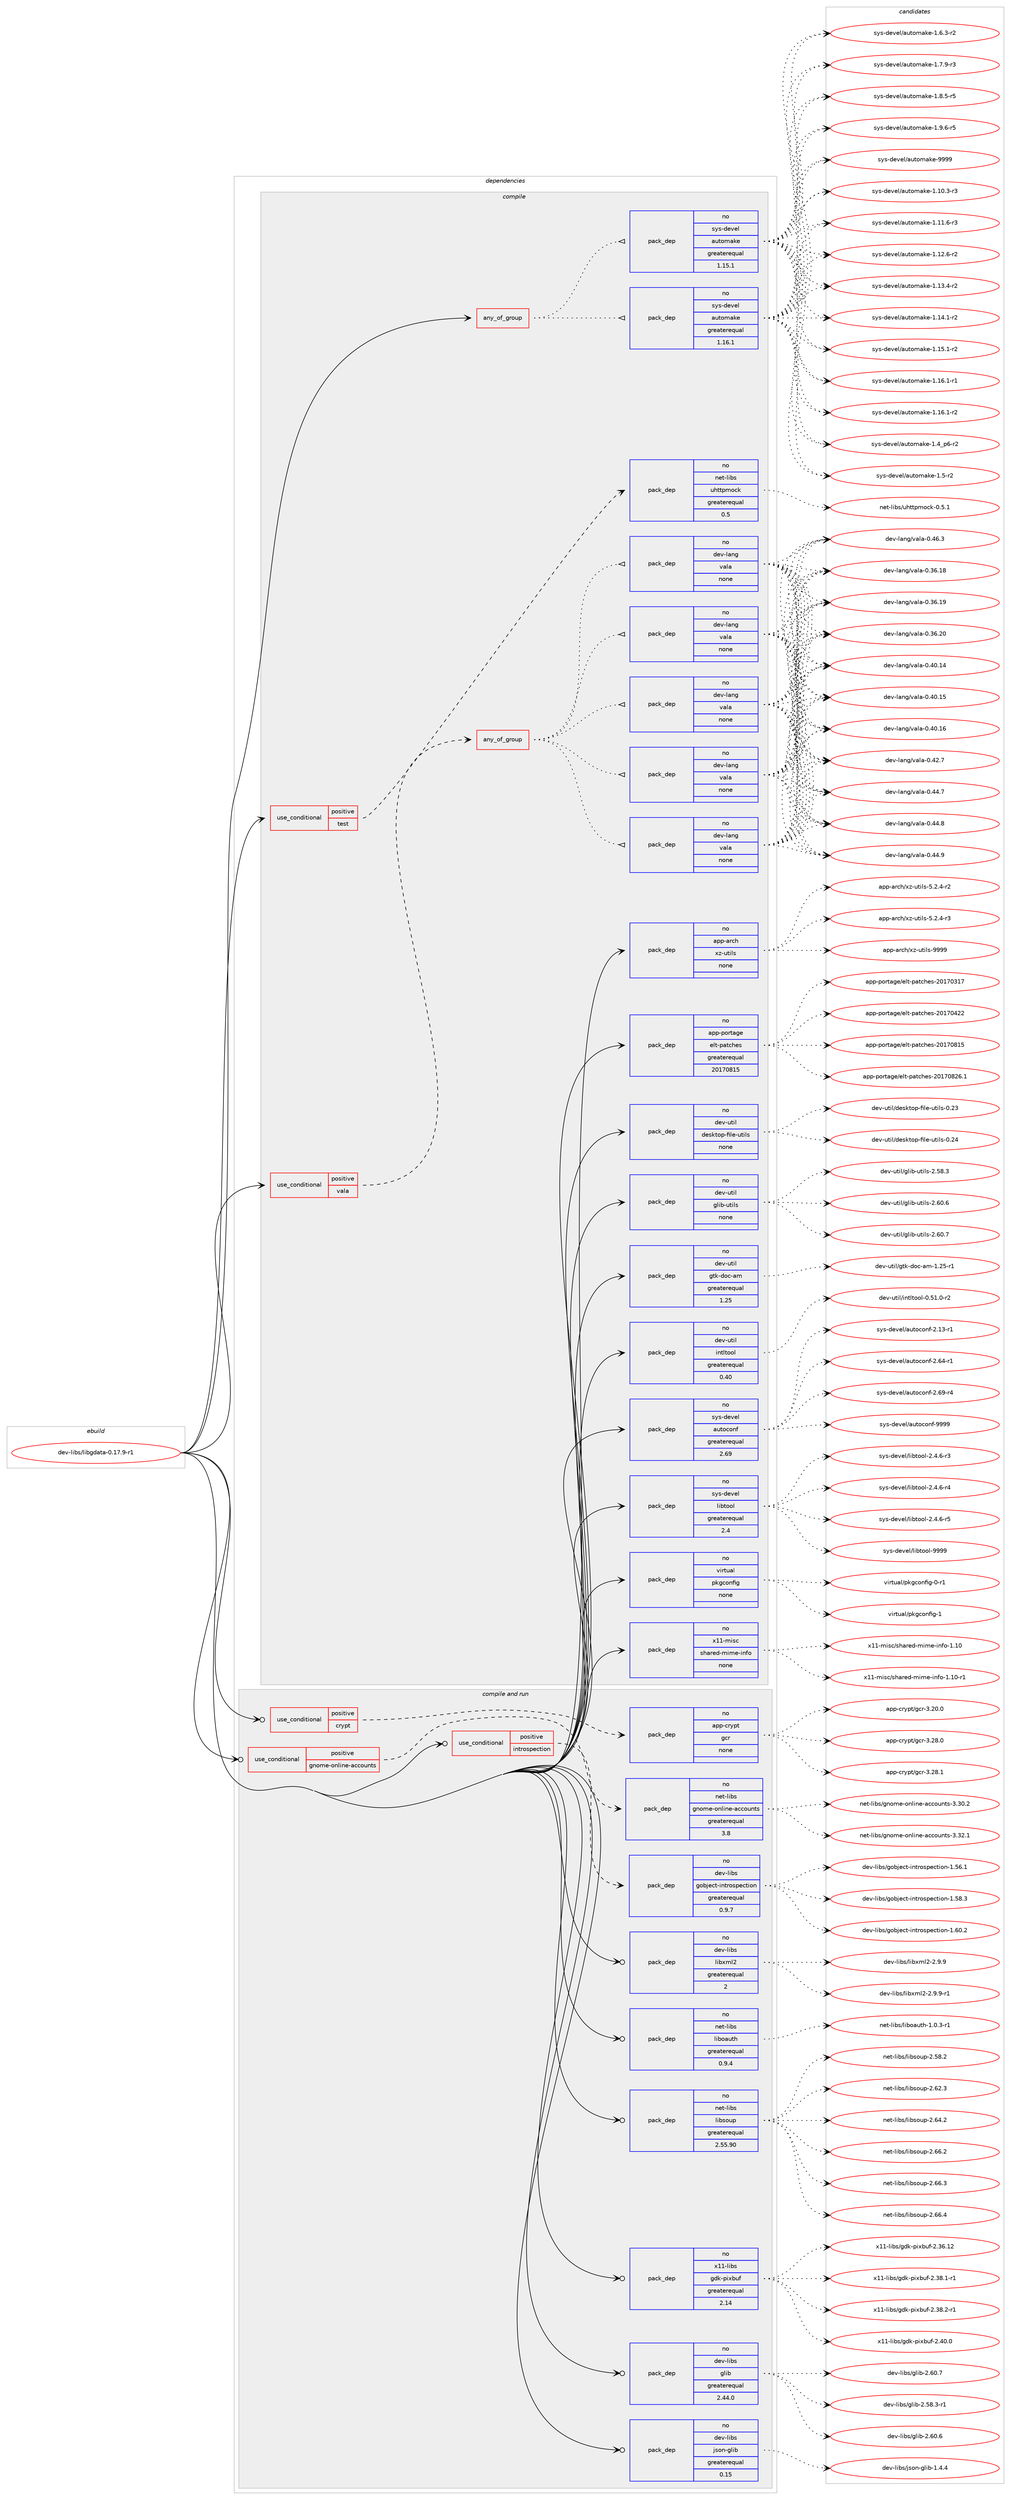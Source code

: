 digraph prolog {

# *************
# Graph options
# *************

newrank=true;
concentrate=true;
compound=true;
graph [rankdir=LR,fontname=Helvetica,fontsize=10,ranksep=1.5];#, ranksep=2.5, nodesep=0.2];
edge  [arrowhead=vee];
node  [fontname=Helvetica,fontsize=10];

# **********
# The ebuild
# **********

subgraph cluster_leftcol {
color=gray;
rank=same;
label=<<i>ebuild</i>>;
id [label="dev-libs/libgdata-0.17.9-r1", color=red, width=4, href="../dev-libs/libgdata-0.17.9-r1.svg"];
}

# ****************
# The dependencies
# ****************

subgraph cluster_midcol {
color=gray;
label=<<i>dependencies</i>>;
subgraph cluster_compile {
fillcolor="#eeeeee";
style=filled;
label=<<i>compile</i>>;
subgraph any11114 {
dependency565531 [label=<<TABLE BORDER="0" CELLBORDER="1" CELLSPACING="0" CELLPADDING="4"><TR><TD CELLPADDING="10">any_of_group</TD></TR></TABLE>>, shape=none, color=red];subgraph pack422358 {
dependency565532 [label=<<TABLE BORDER="0" CELLBORDER="1" CELLSPACING="0" CELLPADDING="4" WIDTH="220"><TR><TD ROWSPAN="6" CELLPADDING="30">pack_dep</TD></TR><TR><TD WIDTH="110">no</TD></TR><TR><TD>sys-devel</TD></TR><TR><TD>automake</TD></TR><TR><TD>greaterequal</TD></TR><TR><TD>1.16.1</TD></TR></TABLE>>, shape=none, color=blue];
}
dependency565531:e -> dependency565532:w [weight=20,style="dotted",arrowhead="oinv"];
subgraph pack422359 {
dependency565533 [label=<<TABLE BORDER="0" CELLBORDER="1" CELLSPACING="0" CELLPADDING="4" WIDTH="220"><TR><TD ROWSPAN="6" CELLPADDING="30">pack_dep</TD></TR><TR><TD WIDTH="110">no</TD></TR><TR><TD>sys-devel</TD></TR><TR><TD>automake</TD></TR><TR><TD>greaterequal</TD></TR><TR><TD>1.15.1</TD></TR></TABLE>>, shape=none, color=blue];
}
dependency565531:e -> dependency565533:w [weight=20,style="dotted",arrowhead="oinv"];
}
id:e -> dependency565531:w [weight=20,style="solid",arrowhead="vee"];
subgraph cond131702 {
dependency565534 [label=<<TABLE BORDER="0" CELLBORDER="1" CELLSPACING="0" CELLPADDING="4"><TR><TD ROWSPAN="3" CELLPADDING="10">use_conditional</TD></TR><TR><TD>positive</TD></TR><TR><TD>test</TD></TR></TABLE>>, shape=none, color=red];
subgraph pack422360 {
dependency565535 [label=<<TABLE BORDER="0" CELLBORDER="1" CELLSPACING="0" CELLPADDING="4" WIDTH="220"><TR><TD ROWSPAN="6" CELLPADDING="30">pack_dep</TD></TR><TR><TD WIDTH="110">no</TD></TR><TR><TD>net-libs</TD></TR><TR><TD>uhttpmock</TD></TR><TR><TD>greaterequal</TD></TR><TR><TD>0.5</TD></TR></TABLE>>, shape=none, color=blue];
}
dependency565534:e -> dependency565535:w [weight=20,style="dashed",arrowhead="vee"];
}
id:e -> dependency565534:w [weight=20,style="solid",arrowhead="vee"];
subgraph cond131703 {
dependency565536 [label=<<TABLE BORDER="0" CELLBORDER="1" CELLSPACING="0" CELLPADDING="4"><TR><TD ROWSPAN="3" CELLPADDING="10">use_conditional</TD></TR><TR><TD>positive</TD></TR><TR><TD>vala</TD></TR></TABLE>>, shape=none, color=red];
subgraph any11115 {
dependency565537 [label=<<TABLE BORDER="0" CELLBORDER="1" CELLSPACING="0" CELLPADDING="4"><TR><TD CELLPADDING="10">any_of_group</TD></TR></TABLE>>, shape=none, color=red];subgraph pack422361 {
dependency565538 [label=<<TABLE BORDER="0" CELLBORDER="1" CELLSPACING="0" CELLPADDING="4" WIDTH="220"><TR><TD ROWSPAN="6" CELLPADDING="30">pack_dep</TD></TR><TR><TD WIDTH="110">no</TD></TR><TR><TD>dev-lang</TD></TR><TR><TD>vala</TD></TR><TR><TD>none</TD></TR><TR><TD></TD></TR></TABLE>>, shape=none, color=blue];
}
dependency565537:e -> dependency565538:w [weight=20,style="dotted",arrowhead="oinv"];
subgraph pack422362 {
dependency565539 [label=<<TABLE BORDER="0" CELLBORDER="1" CELLSPACING="0" CELLPADDING="4" WIDTH="220"><TR><TD ROWSPAN="6" CELLPADDING="30">pack_dep</TD></TR><TR><TD WIDTH="110">no</TD></TR><TR><TD>dev-lang</TD></TR><TR><TD>vala</TD></TR><TR><TD>none</TD></TR><TR><TD></TD></TR></TABLE>>, shape=none, color=blue];
}
dependency565537:e -> dependency565539:w [weight=20,style="dotted",arrowhead="oinv"];
subgraph pack422363 {
dependency565540 [label=<<TABLE BORDER="0" CELLBORDER="1" CELLSPACING="0" CELLPADDING="4" WIDTH="220"><TR><TD ROWSPAN="6" CELLPADDING="30">pack_dep</TD></TR><TR><TD WIDTH="110">no</TD></TR><TR><TD>dev-lang</TD></TR><TR><TD>vala</TD></TR><TR><TD>none</TD></TR><TR><TD></TD></TR></TABLE>>, shape=none, color=blue];
}
dependency565537:e -> dependency565540:w [weight=20,style="dotted",arrowhead="oinv"];
subgraph pack422364 {
dependency565541 [label=<<TABLE BORDER="0" CELLBORDER="1" CELLSPACING="0" CELLPADDING="4" WIDTH="220"><TR><TD ROWSPAN="6" CELLPADDING="30">pack_dep</TD></TR><TR><TD WIDTH="110">no</TD></TR><TR><TD>dev-lang</TD></TR><TR><TD>vala</TD></TR><TR><TD>none</TD></TR><TR><TD></TD></TR></TABLE>>, shape=none, color=blue];
}
dependency565537:e -> dependency565541:w [weight=20,style="dotted",arrowhead="oinv"];
subgraph pack422365 {
dependency565542 [label=<<TABLE BORDER="0" CELLBORDER="1" CELLSPACING="0" CELLPADDING="4" WIDTH="220"><TR><TD ROWSPAN="6" CELLPADDING="30">pack_dep</TD></TR><TR><TD WIDTH="110">no</TD></TR><TR><TD>dev-lang</TD></TR><TR><TD>vala</TD></TR><TR><TD>none</TD></TR><TR><TD></TD></TR></TABLE>>, shape=none, color=blue];
}
dependency565537:e -> dependency565542:w [weight=20,style="dotted",arrowhead="oinv"];
}
dependency565536:e -> dependency565537:w [weight=20,style="dashed",arrowhead="vee"];
}
id:e -> dependency565536:w [weight=20,style="solid",arrowhead="vee"];
subgraph pack422366 {
dependency565543 [label=<<TABLE BORDER="0" CELLBORDER="1" CELLSPACING="0" CELLPADDING="4" WIDTH="220"><TR><TD ROWSPAN="6" CELLPADDING="30">pack_dep</TD></TR><TR><TD WIDTH="110">no</TD></TR><TR><TD>app-arch</TD></TR><TR><TD>xz-utils</TD></TR><TR><TD>none</TD></TR><TR><TD></TD></TR></TABLE>>, shape=none, color=blue];
}
id:e -> dependency565543:w [weight=20,style="solid",arrowhead="vee"];
subgraph pack422367 {
dependency565544 [label=<<TABLE BORDER="0" CELLBORDER="1" CELLSPACING="0" CELLPADDING="4" WIDTH="220"><TR><TD ROWSPAN="6" CELLPADDING="30">pack_dep</TD></TR><TR><TD WIDTH="110">no</TD></TR><TR><TD>app-portage</TD></TR><TR><TD>elt-patches</TD></TR><TR><TD>greaterequal</TD></TR><TR><TD>20170815</TD></TR></TABLE>>, shape=none, color=blue];
}
id:e -> dependency565544:w [weight=20,style="solid",arrowhead="vee"];
subgraph pack422368 {
dependency565545 [label=<<TABLE BORDER="0" CELLBORDER="1" CELLSPACING="0" CELLPADDING="4" WIDTH="220"><TR><TD ROWSPAN="6" CELLPADDING="30">pack_dep</TD></TR><TR><TD WIDTH="110">no</TD></TR><TR><TD>dev-util</TD></TR><TR><TD>desktop-file-utils</TD></TR><TR><TD>none</TD></TR><TR><TD></TD></TR></TABLE>>, shape=none, color=blue];
}
id:e -> dependency565545:w [weight=20,style="solid",arrowhead="vee"];
subgraph pack422369 {
dependency565546 [label=<<TABLE BORDER="0" CELLBORDER="1" CELLSPACING="0" CELLPADDING="4" WIDTH="220"><TR><TD ROWSPAN="6" CELLPADDING="30">pack_dep</TD></TR><TR><TD WIDTH="110">no</TD></TR><TR><TD>dev-util</TD></TR><TR><TD>glib-utils</TD></TR><TR><TD>none</TD></TR><TR><TD></TD></TR></TABLE>>, shape=none, color=blue];
}
id:e -> dependency565546:w [weight=20,style="solid",arrowhead="vee"];
subgraph pack422370 {
dependency565547 [label=<<TABLE BORDER="0" CELLBORDER="1" CELLSPACING="0" CELLPADDING="4" WIDTH="220"><TR><TD ROWSPAN="6" CELLPADDING="30">pack_dep</TD></TR><TR><TD WIDTH="110">no</TD></TR><TR><TD>dev-util</TD></TR><TR><TD>gtk-doc-am</TD></TR><TR><TD>greaterequal</TD></TR><TR><TD>1.25</TD></TR></TABLE>>, shape=none, color=blue];
}
id:e -> dependency565547:w [weight=20,style="solid",arrowhead="vee"];
subgraph pack422371 {
dependency565548 [label=<<TABLE BORDER="0" CELLBORDER="1" CELLSPACING="0" CELLPADDING="4" WIDTH="220"><TR><TD ROWSPAN="6" CELLPADDING="30">pack_dep</TD></TR><TR><TD WIDTH="110">no</TD></TR><TR><TD>dev-util</TD></TR><TR><TD>intltool</TD></TR><TR><TD>greaterequal</TD></TR><TR><TD>0.40</TD></TR></TABLE>>, shape=none, color=blue];
}
id:e -> dependency565548:w [weight=20,style="solid",arrowhead="vee"];
subgraph pack422372 {
dependency565549 [label=<<TABLE BORDER="0" CELLBORDER="1" CELLSPACING="0" CELLPADDING="4" WIDTH="220"><TR><TD ROWSPAN="6" CELLPADDING="30">pack_dep</TD></TR><TR><TD WIDTH="110">no</TD></TR><TR><TD>sys-devel</TD></TR><TR><TD>autoconf</TD></TR><TR><TD>greaterequal</TD></TR><TR><TD>2.69</TD></TR></TABLE>>, shape=none, color=blue];
}
id:e -> dependency565549:w [weight=20,style="solid",arrowhead="vee"];
subgraph pack422373 {
dependency565550 [label=<<TABLE BORDER="0" CELLBORDER="1" CELLSPACING="0" CELLPADDING="4" WIDTH="220"><TR><TD ROWSPAN="6" CELLPADDING="30">pack_dep</TD></TR><TR><TD WIDTH="110">no</TD></TR><TR><TD>sys-devel</TD></TR><TR><TD>libtool</TD></TR><TR><TD>greaterequal</TD></TR><TR><TD>2.4</TD></TR></TABLE>>, shape=none, color=blue];
}
id:e -> dependency565550:w [weight=20,style="solid",arrowhead="vee"];
subgraph pack422374 {
dependency565551 [label=<<TABLE BORDER="0" CELLBORDER="1" CELLSPACING="0" CELLPADDING="4" WIDTH="220"><TR><TD ROWSPAN="6" CELLPADDING="30">pack_dep</TD></TR><TR><TD WIDTH="110">no</TD></TR><TR><TD>virtual</TD></TR><TR><TD>pkgconfig</TD></TR><TR><TD>none</TD></TR><TR><TD></TD></TR></TABLE>>, shape=none, color=blue];
}
id:e -> dependency565551:w [weight=20,style="solid",arrowhead="vee"];
subgraph pack422375 {
dependency565552 [label=<<TABLE BORDER="0" CELLBORDER="1" CELLSPACING="0" CELLPADDING="4" WIDTH="220"><TR><TD ROWSPAN="6" CELLPADDING="30">pack_dep</TD></TR><TR><TD WIDTH="110">no</TD></TR><TR><TD>x11-misc</TD></TR><TR><TD>shared-mime-info</TD></TR><TR><TD>none</TD></TR><TR><TD></TD></TR></TABLE>>, shape=none, color=blue];
}
id:e -> dependency565552:w [weight=20,style="solid",arrowhead="vee"];
}
subgraph cluster_compileandrun {
fillcolor="#eeeeee";
style=filled;
label=<<i>compile and run</i>>;
subgraph cond131704 {
dependency565553 [label=<<TABLE BORDER="0" CELLBORDER="1" CELLSPACING="0" CELLPADDING="4"><TR><TD ROWSPAN="3" CELLPADDING="10">use_conditional</TD></TR><TR><TD>positive</TD></TR><TR><TD>crypt</TD></TR></TABLE>>, shape=none, color=red];
subgraph pack422376 {
dependency565554 [label=<<TABLE BORDER="0" CELLBORDER="1" CELLSPACING="0" CELLPADDING="4" WIDTH="220"><TR><TD ROWSPAN="6" CELLPADDING="30">pack_dep</TD></TR><TR><TD WIDTH="110">no</TD></TR><TR><TD>app-crypt</TD></TR><TR><TD>gcr</TD></TR><TR><TD>none</TD></TR><TR><TD></TD></TR></TABLE>>, shape=none, color=blue];
}
dependency565553:e -> dependency565554:w [weight=20,style="dashed",arrowhead="vee"];
}
id:e -> dependency565553:w [weight=20,style="solid",arrowhead="odotvee"];
subgraph cond131705 {
dependency565555 [label=<<TABLE BORDER="0" CELLBORDER="1" CELLSPACING="0" CELLPADDING="4"><TR><TD ROWSPAN="3" CELLPADDING="10">use_conditional</TD></TR><TR><TD>positive</TD></TR><TR><TD>gnome-online-accounts</TD></TR></TABLE>>, shape=none, color=red];
subgraph pack422377 {
dependency565556 [label=<<TABLE BORDER="0" CELLBORDER="1" CELLSPACING="0" CELLPADDING="4" WIDTH="220"><TR><TD ROWSPAN="6" CELLPADDING="30">pack_dep</TD></TR><TR><TD WIDTH="110">no</TD></TR><TR><TD>net-libs</TD></TR><TR><TD>gnome-online-accounts</TD></TR><TR><TD>greaterequal</TD></TR><TR><TD>3.8</TD></TR></TABLE>>, shape=none, color=blue];
}
dependency565555:e -> dependency565556:w [weight=20,style="dashed",arrowhead="vee"];
}
id:e -> dependency565555:w [weight=20,style="solid",arrowhead="odotvee"];
subgraph cond131706 {
dependency565557 [label=<<TABLE BORDER="0" CELLBORDER="1" CELLSPACING="0" CELLPADDING="4"><TR><TD ROWSPAN="3" CELLPADDING="10">use_conditional</TD></TR><TR><TD>positive</TD></TR><TR><TD>introspection</TD></TR></TABLE>>, shape=none, color=red];
subgraph pack422378 {
dependency565558 [label=<<TABLE BORDER="0" CELLBORDER="1" CELLSPACING="0" CELLPADDING="4" WIDTH="220"><TR><TD ROWSPAN="6" CELLPADDING="30">pack_dep</TD></TR><TR><TD WIDTH="110">no</TD></TR><TR><TD>dev-libs</TD></TR><TR><TD>gobject-introspection</TD></TR><TR><TD>greaterequal</TD></TR><TR><TD>0.9.7</TD></TR></TABLE>>, shape=none, color=blue];
}
dependency565557:e -> dependency565558:w [weight=20,style="dashed",arrowhead="vee"];
}
id:e -> dependency565557:w [weight=20,style="solid",arrowhead="odotvee"];
subgraph pack422379 {
dependency565559 [label=<<TABLE BORDER="0" CELLBORDER="1" CELLSPACING="0" CELLPADDING="4" WIDTH="220"><TR><TD ROWSPAN="6" CELLPADDING="30">pack_dep</TD></TR><TR><TD WIDTH="110">no</TD></TR><TR><TD>dev-libs</TD></TR><TR><TD>glib</TD></TR><TR><TD>greaterequal</TD></TR><TR><TD>2.44.0</TD></TR></TABLE>>, shape=none, color=blue];
}
id:e -> dependency565559:w [weight=20,style="solid",arrowhead="odotvee"];
subgraph pack422380 {
dependency565560 [label=<<TABLE BORDER="0" CELLBORDER="1" CELLSPACING="0" CELLPADDING="4" WIDTH="220"><TR><TD ROWSPAN="6" CELLPADDING="30">pack_dep</TD></TR><TR><TD WIDTH="110">no</TD></TR><TR><TD>dev-libs</TD></TR><TR><TD>json-glib</TD></TR><TR><TD>greaterequal</TD></TR><TR><TD>0.15</TD></TR></TABLE>>, shape=none, color=blue];
}
id:e -> dependency565560:w [weight=20,style="solid",arrowhead="odotvee"];
subgraph pack422381 {
dependency565561 [label=<<TABLE BORDER="0" CELLBORDER="1" CELLSPACING="0" CELLPADDING="4" WIDTH="220"><TR><TD ROWSPAN="6" CELLPADDING="30">pack_dep</TD></TR><TR><TD WIDTH="110">no</TD></TR><TR><TD>dev-libs</TD></TR><TR><TD>libxml2</TD></TR><TR><TD>greaterequal</TD></TR><TR><TD>2</TD></TR></TABLE>>, shape=none, color=blue];
}
id:e -> dependency565561:w [weight=20,style="solid",arrowhead="odotvee"];
subgraph pack422382 {
dependency565562 [label=<<TABLE BORDER="0" CELLBORDER="1" CELLSPACING="0" CELLPADDING="4" WIDTH="220"><TR><TD ROWSPAN="6" CELLPADDING="30">pack_dep</TD></TR><TR><TD WIDTH="110">no</TD></TR><TR><TD>net-libs</TD></TR><TR><TD>liboauth</TD></TR><TR><TD>greaterequal</TD></TR><TR><TD>0.9.4</TD></TR></TABLE>>, shape=none, color=blue];
}
id:e -> dependency565562:w [weight=20,style="solid",arrowhead="odotvee"];
subgraph pack422383 {
dependency565563 [label=<<TABLE BORDER="0" CELLBORDER="1" CELLSPACING="0" CELLPADDING="4" WIDTH="220"><TR><TD ROWSPAN="6" CELLPADDING="30">pack_dep</TD></TR><TR><TD WIDTH="110">no</TD></TR><TR><TD>net-libs</TD></TR><TR><TD>libsoup</TD></TR><TR><TD>greaterequal</TD></TR><TR><TD>2.55.90</TD></TR></TABLE>>, shape=none, color=blue];
}
id:e -> dependency565563:w [weight=20,style="solid",arrowhead="odotvee"];
subgraph pack422384 {
dependency565564 [label=<<TABLE BORDER="0" CELLBORDER="1" CELLSPACING="0" CELLPADDING="4" WIDTH="220"><TR><TD ROWSPAN="6" CELLPADDING="30">pack_dep</TD></TR><TR><TD WIDTH="110">no</TD></TR><TR><TD>x11-libs</TD></TR><TR><TD>gdk-pixbuf</TD></TR><TR><TD>greaterequal</TD></TR><TR><TD>2.14</TD></TR></TABLE>>, shape=none, color=blue];
}
id:e -> dependency565564:w [weight=20,style="solid",arrowhead="odotvee"];
}
subgraph cluster_run {
fillcolor="#eeeeee";
style=filled;
label=<<i>run</i>>;
}
}

# **************
# The candidates
# **************

subgraph cluster_choices {
rank=same;
color=gray;
label=<<i>candidates</i>>;

subgraph choice422358 {
color=black;
nodesep=1;
choice11512111545100101118101108479711711611110997107101454946494846514511451 [label="sys-devel/automake-1.10.3-r3", color=red, width=4,href="../sys-devel/automake-1.10.3-r3.svg"];
choice11512111545100101118101108479711711611110997107101454946494946544511451 [label="sys-devel/automake-1.11.6-r3", color=red, width=4,href="../sys-devel/automake-1.11.6-r3.svg"];
choice11512111545100101118101108479711711611110997107101454946495046544511450 [label="sys-devel/automake-1.12.6-r2", color=red, width=4,href="../sys-devel/automake-1.12.6-r2.svg"];
choice11512111545100101118101108479711711611110997107101454946495146524511450 [label="sys-devel/automake-1.13.4-r2", color=red, width=4,href="../sys-devel/automake-1.13.4-r2.svg"];
choice11512111545100101118101108479711711611110997107101454946495246494511450 [label="sys-devel/automake-1.14.1-r2", color=red, width=4,href="../sys-devel/automake-1.14.1-r2.svg"];
choice11512111545100101118101108479711711611110997107101454946495346494511450 [label="sys-devel/automake-1.15.1-r2", color=red, width=4,href="../sys-devel/automake-1.15.1-r2.svg"];
choice11512111545100101118101108479711711611110997107101454946495446494511449 [label="sys-devel/automake-1.16.1-r1", color=red, width=4,href="../sys-devel/automake-1.16.1-r1.svg"];
choice11512111545100101118101108479711711611110997107101454946495446494511450 [label="sys-devel/automake-1.16.1-r2", color=red, width=4,href="../sys-devel/automake-1.16.1-r2.svg"];
choice115121115451001011181011084797117116111109971071014549465295112544511450 [label="sys-devel/automake-1.4_p6-r2", color=red, width=4,href="../sys-devel/automake-1.4_p6-r2.svg"];
choice11512111545100101118101108479711711611110997107101454946534511450 [label="sys-devel/automake-1.5-r2", color=red, width=4,href="../sys-devel/automake-1.5-r2.svg"];
choice115121115451001011181011084797117116111109971071014549465446514511450 [label="sys-devel/automake-1.6.3-r2", color=red, width=4,href="../sys-devel/automake-1.6.3-r2.svg"];
choice115121115451001011181011084797117116111109971071014549465546574511451 [label="sys-devel/automake-1.7.9-r3", color=red, width=4,href="../sys-devel/automake-1.7.9-r3.svg"];
choice115121115451001011181011084797117116111109971071014549465646534511453 [label="sys-devel/automake-1.8.5-r5", color=red, width=4,href="../sys-devel/automake-1.8.5-r5.svg"];
choice115121115451001011181011084797117116111109971071014549465746544511453 [label="sys-devel/automake-1.9.6-r5", color=red, width=4,href="../sys-devel/automake-1.9.6-r5.svg"];
choice115121115451001011181011084797117116111109971071014557575757 [label="sys-devel/automake-9999", color=red, width=4,href="../sys-devel/automake-9999.svg"];
dependency565532:e -> choice11512111545100101118101108479711711611110997107101454946494846514511451:w [style=dotted,weight="100"];
dependency565532:e -> choice11512111545100101118101108479711711611110997107101454946494946544511451:w [style=dotted,weight="100"];
dependency565532:e -> choice11512111545100101118101108479711711611110997107101454946495046544511450:w [style=dotted,weight="100"];
dependency565532:e -> choice11512111545100101118101108479711711611110997107101454946495146524511450:w [style=dotted,weight="100"];
dependency565532:e -> choice11512111545100101118101108479711711611110997107101454946495246494511450:w [style=dotted,weight="100"];
dependency565532:e -> choice11512111545100101118101108479711711611110997107101454946495346494511450:w [style=dotted,weight="100"];
dependency565532:e -> choice11512111545100101118101108479711711611110997107101454946495446494511449:w [style=dotted,weight="100"];
dependency565532:e -> choice11512111545100101118101108479711711611110997107101454946495446494511450:w [style=dotted,weight="100"];
dependency565532:e -> choice115121115451001011181011084797117116111109971071014549465295112544511450:w [style=dotted,weight="100"];
dependency565532:e -> choice11512111545100101118101108479711711611110997107101454946534511450:w [style=dotted,weight="100"];
dependency565532:e -> choice115121115451001011181011084797117116111109971071014549465446514511450:w [style=dotted,weight="100"];
dependency565532:e -> choice115121115451001011181011084797117116111109971071014549465546574511451:w [style=dotted,weight="100"];
dependency565532:e -> choice115121115451001011181011084797117116111109971071014549465646534511453:w [style=dotted,weight="100"];
dependency565532:e -> choice115121115451001011181011084797117116111109971071014549465746544511453:w [style=dotted,weight="100"];
dependency565532:e -> choice115121115451001011181011084797117116111109971071014557575757:w [style=dotted,weight="100"];
}
subgraph choice422359 {
color=black;
nodesep=1;
choice11512111545100101118101108479711711611110997107101454946494846514511451 [label="sys-devel/automake-1.10.3-r3", color=red, width=4,href="../sys-devel/automake-1.10.3-r3.svg"];
choice11512111545100101118101108479711711611110997107101454946494946544511451 [label="sys-devel/automake-1.11.6-r3", color=red, width=4,href="../sys-devel/automake-1.11.6-r3.svg"];
choice11512111545100101118101108479711711611110997107101454946495046544511450 [label="sys-devel/automake-1.12.6-r2", color=red, width=4,href="../sys-devel/automake-1.12.6-r2.svg"];
choice11512111545100101118101108479711711611110997107101454946495146524511450 [label="sys-devel/automake-1.13.4-r2", color=red, width=4,href="../sys-devel/automake-1.13.4-r2.svg"];
choice11512111545100101118101108479711711611110997107101454946495246494511450 [label="sys-devel/automake-1.14.1-r2", color=red, width=4,href="../sys-devel/automake-1.14.1-r2.svg"];
choice11512111545100101118101108479711711611110997107101454946495346494511450 [label="sys-devel/automake-1.15.1-r2", color=red, width=4,href="../sys-devel/automake-1.15.1-r2.svg"];
choice11512111545100101118101108479711711611110997107101454946495446494511449 [label="sys-devel/automake-1.16.1-r1", color=red, width=4,href="../sys-devel/automake-1.16.1-r1.svg"];
choice11512111545100101118101108479711711611110997107101454946495446494511450 [label="sys-devel/automake-1.16.1-r2", color=red, width=4,href="../sys-devel/automake-1.16.1-r2.svg"];
choice115121115451001011181011084797117116111109971071014549465295112544511450 [label="sys-devel/automake-1.4_p6-r2", color=red, width=4,href="../sys-devel/automake-1.4_p6-r2.svg"];
choice11512111545100101118101108479711711611110997107101454946534511450 [label="sys-devel/automake-1.5-r2", color=red, width=4,href="../sys-devel/automake-1.5-r2.svg"];
choice115121115451001011181011084797117116111109971071014549465446514511450 [label="sys-devel/automake-1.6.3-r2", color=red, width=4,href="../sys-devel/automake-1.6.3-r2.svg"];
choice115121115451001011181011084797117116111109971071014549465546574511451 [label="sys-devel/automake-1.7.9-r3", color=red, width=4,href="../sys-devel/automake-1.7.9-r3.svg"];
choice115121115451001011181011084797117116111109971071014549465646534511453 [label="sys-devel/automake-1.8.5-r5", color=red, width=4,href="../sys-devel/automake-1.8.5-r5.svg"];
choice115121115451001011181011084797117116111109971071014549465746544511453 [label="sys-devel/automake-1.9.6-r5", color=red, width=4,href="../sys-devel/automake-1.9.6-r5.svg"];
choice115121115451001011181011084797117116111109971071014557575757 [label="sys-devel/automake-9999", color=red, width=4,href="../sys-devel/automake-9999.svg"];
dependency565533:e -> choice11512111545100101118101108479711711611110997107101454946494846514511451:w [style=dotted,weight="100"];
dependency565533:e -> choice11512111545100101118101108479711711611110997107101454946494946544511451:w [style=dotted,weight="100"];
dependency565533:e -> choice11512111545100101118101108479711711611110997107101454946495046544511450:w [style=dotted,weight="100"];
dependency565533:e -> choice11512111545100101118101108479711711611110997107101454946495146524511450:w [style=dotted,weight="100"];
dependency565533:e -> choice11512111545100101118101108479711711611110997107101454946495246494511450:w [style=dotted,weight="100"];
dependency565533:e -> choice11512111545100101118101108479711711611110997107101454946495346494511450:w [style=dotted,weight="100"];
dependency565533:e -> choice11512111545100101118101108479711711611110997107101454946495446494511449:w [style=dotted,weight="100"];
dependency565533:e -> choice11512111545100101118101108479711711611110997107101454946495446494511450:w [style=dotted,weight="100"];
dependency565533:e -> choice115121115451001011181011084797117116111109971071014549465295112544511450:w [style=dotted,weight="100"];
dependency565533:e -> choice11512111545100101118101108479711711611110997107101454946534511450:w [style=dotted,weight="100"];
dependency565533:e -> choice115121115451001011181011084797117116111109971071014549465446514511450:w [style=dotted,weight="100"];
dependency565533:e -> choice115121115451001011181011084797117116111109971071014549465546574511451:w [style=dotted,weight="100"];
dependency565533:e -> choice115121115451001011181011084797117116111109971071014549465646534511453:w [style=dotted,weight="100"];
dependency565533:e -> choice115121115451001011181011084797117116111109971071014549465746544511453:w [style=dotted,weight="100"];
dependency565533:e -> choice115121115451001011181011084797117116111109971071014557575757:w [style=dotted,weight="100"];
}
subgraph choice422360 {
color=black;
nodesep=1;
choice11010111645108105981154711710411611611210911199107454846534649 [label="net-libs/uhttpmock-0.5.1", color=red, width=4,href="../net-libs/uhttpmock-0.5.1.svg"];
dependency565535:e -> choice11010111645108105981154711710411611611210911199107454846534649:w [style=dotted,weight="100"];
}
subgraph choice422361 {
color=black;
nodesep=1;
choice10010111845108971101034711897108974548465154464956 [label="dev-lang/vala-0.36.18", color=red, width=4,href="../dev-lang/vala-0.36.18.svg"];
choice10010111845108971101034711897108974548465154464957 [label="dev-lang/vala-0.36.19", color=red, width=4,href="../dev-lang/vala-0.36.19.svg"];
choice10010111845108971101034711897108974548465154465048 [label="dev-lang/vala-0.36.20", color=red, width=4,href="../dev-lang/vala-0.36.20.svg"];
choice10010111845108971101034711897108974548465248464952 [label="dev-lang/vala-0.40.14", color=red, width=4,href="../dev-lang/vala-0.40.14.svg"];
choice10010111845108971101034711897108974548465248464953 [label="dev-lang/vala-0.40.15", color=red, width=4,href="../dev-lang/vala-0.40.15.svg"];
choice10010111845108971101034711897108974548465248464954 [label="dev-lang/vala-0.40.16", color=red, width=4,href="../dev-lang/vala-0.40.16.svg"];
choice100101118451089711010347118971089745484652504655 [label="dev-lang/vala-0.42.7", color=red, width=4,href="../dev-lang/vala-0.42.7.svg"];
choice100101118451089711010347118971089745484652524655 [label="dev-lang/vala-0.44.7", color=red, width=4,href="../dev-lang/vala-0.44.7.svg"];
choice100101118451089711010347118971089745484652524656 [label="dev-lang/vala-0.44.8", color=red, width=4,href="../dev-lang/vala-0.44.8.svg"];
choice100101118451089711010347118971089745484652524657 [label="dev-lang/vala-0.44.9", color=red, width=4,href="../dev-lang/vala-0.44.9.svg"];
choice100101118451089711010347118971089745484652544651 [label="dev-lang/vala-0.46.3", color=red, width=4,href="../dev-lang/vala-0.46.3.svg"];
dependency565538:e -> choice10010111845108971101034711897108974548465154464956:w [style=dotted,weight="100"];
dependency565538:e -> choice10010111845108971101034711897108974548465154464957:w [style=dotted,weight="100"];
dependency565538:e -> choice10010111845108971101034711897108974548465154465048:w [style=dotted,weight="100"];
dependency565538:e -> choice10010111845108971101034711897108974548465248464952:w [style=dotted,weight="100"];
dependency565538:e -> choice10010111845108971101034711897108974548465248464953:w [style=dotted,weight="100"];
dependency565538:e -> choice10010111845108971101034711897108974548465248464954:w [style=dotted,weight="100"];
dependency565538:e -> choice100101118451089711010347118971089745484652504655:w [style=dotted,weight="100"];
dependency565538:e -> choice100101118451089711010347118971089745484652524655:w [style=dotted,weight="100"];
dependency565538:e -> choice100101118451089711010347118971089745484652524656:w [style=dotted,weight="100"];
dependency565538:e -> choice100101118451089711010347118971089745484652524657:w [style=dotted,weight="100"];
dependency565538:e -> choice100101118451089711010347118971089745484652544651:w [style=dotted,weight="100"];
}
subgraph choice422362 {
color=black;
nodesep=1;
choice10010111845108971101034711897108974548465154464956 [label="dev-lang/vala-0.36.18", color=red, width=4,href="../dev-lang/vala-0.36.18.svg"];
choice10010111845108971101034711897108974548465154464957 [label="dev-lang/vala-0.36.19", color=red, width=4,href="../dev-lang/vala-0.36.19.svg"];
choice10010111845108971101034711897108974548465154465048 [label="dev-lang/vala-0.36.20", color=red, width=4,href="../dev-lang/vala-0.36.20.svg"];
choice10010111845108971101034711897108974548465248464952 [label="dev-lang/vala-0.40.14", color=red, width=4,href="../dev-lang/vala-0.40.14.svg"];
choice10010111845108971101034711897108974548465248464953 [label="dev-lang/vala-0.40.15", color=red, width=4,href="../dev-lang/vala-0.40.15.svg"];
choice10010111845108971101034711897108974548465248464954 [label="dev-lang/vala-0.40.16", color=red, width=4,href="../dev-lang/vala-0.40.16.svg"];
choice100101118451089711010347118971089745484652504655 [label="dev-lang/vala-0.42.7", color=red, width=4,href="../dev-lang/vala-0.42.7.svg"];
choice100101118451089711010347118971089745484652524655 [label="dev-lang/vala-0.44.7", color=red, width=4,href="../dev-lang/vala-0.44.7.svg"];
choice100101118451089711010347118971089745484652524656 [label="dev-lang/vala-0.44.8", color=red, width=4,href="../dev-lang/vala-0.44.8.svg"];
choice100101118451089711010347118971089745484652524657 [label="dev-lang/vala-0.44.9", color=red, width=4,href="../dev-lang/vala-0.44.9.svg"];
choice100101118451089711010347118971089745484652544651 [label="dev-lang/vala-0.46.3", color=red, width=4,href="../dev-lang/vala-0.46.3.svg"];
dependency565539:e -> choice10010111845108971101034711897108974548465154464956:w [style=dotted,weight="100"];
dependency565539:e -> choice10010111845108971101034711897108974548465154464957:w [style=dotted,weight="100"];
dependency565539:e -> choice10010111845108971101034711897108974548465154465048:w [style=dotted,weight="100"];
dependency565539:e -> choice10010111845108971101034711897108974548465248464952:w [style=dotted,weight="100"];
dependency565539:e -> choice10010111845108971101034711897108974548465248464953:w [style=dotted,weight="100"];
dependency565539:e -> choice10010111845108971101034711897108974548465248464954:w [style=dotted,weight="100"];
dependency565539:e -> choice100101118451089711010347118971089745484652504655:w [style=dotted,weight="100"];
dependency565539:e -> choice100101118451089711010347118971089745484652524655:w [style=dotted,weight="100"];
dependency565539:e -> choice100101118451089711010347118971089745484652524656:w [style=dotted,weight="100"];
dependency565539:e -> choice100101118451089711010347118971089745484652524657:w [style=dotted,weight="100"];
dependency565539:e -> choice100101118451089711010347118971089745484652544651:w [style=dotted,weight="100"];
}
subgraph choice422363 {
color=black;
nodesep=1;
choice10010111845108971101034711897108974548465154464956 [label="dev-lang/vala-0.36.18", color=red, width=4,href="../dev-lang/vala-0.36.18.svg"];
choice10010111845108971101034711897108974548465154464957 [label="dev-lang/vala-0.36.19", color=red, width=4,href="../dev-lang/vala-0.36.19.svg"];
choice10010111845108971101034711897108974548465154465048 [label="dev-lang/vala-0.36.20", color=red, width=4,href="../dev-lang/vala-0.36.20.svg"];
choice10010111845108971101034711897108974548465248464952 [label="dev-lang/vala-0.40.14", color=red, width=4,href="../dev-lang/vala-0.40.14.svg"];
choice10010111845108971101034711897108974548465248464953 [label="dev-lang/vala-0.40.15", color=red, width=4,href="../dev-lang/vala-0.40.15.svg"];
choice10010111845108971101034711897108974548465248464954 [label="dev-lang/vala-0.40.16", color=red, width=4,href="../dev-lang/vala-0.40.16.svg"];
choice100101118451089711010347118971089745484652504655 [label="dev-lang/vala-0.42.7", color=red, width=4,href="../dev-lang/vala-0.42.7.svg"];
choice100101118451089711010347118971089745484652524655 [label="dev-lang/vala-0.44.7", color=red, width=4,href="../dev-lang/vala-0.44.7.svg"];
choice100101118451089711010347118971089745484652524656 [label="dev-lang/vala-0.44.8", color=red, width=4,href="../dev-lang/vala-0.44.8.svg"];
choice100101118451089711010347118971089745484652524657 [label="dev-lang/vala-0.44.9", color=red, width=4,href="../dev-lang/vala-0.44.9.svg"];
choice100101118451089711010347118971089745484652544651 [label="dev-lang/vala-0.46.3", color=red, width=4,href="../dev-lang/vala-0.46.3.svg"];
dependency565540:e -> choice10010111845108971101034711897108974548465154464956:w [style=dotted,weight="100"];
dependency565540:e -> choice10010111845108971101034711897108974548465154464957:w [style=dotted,weight="100"];
dependency565540:e -> choice10010111845108971101034711897108974548465154465048:w [style=dotted,weight="100"];
dependency565540:e -> choice10010111845108971101034711897108974548465248464952:w [style=dotted,weight="100"];
dependency565540:e -> choice10010111845108971101034711897108974548465248464953:w [style=dotted,weight="100"];
dependency565540:e -> choice10010111845108971101034711897108974548465248464954:w [style=dotted,weight="100"];
dependency565540:e -> choice100101118451089711010347118971089745484652504655:w [style=dotted,weight="100"];
dependency565540:e -> choice100101118451089711010347118971089745484652524655:w [style=dotted,weight="100"];
dependency565540:e -> choice100101118451089711010347118971089745484652524656:w [style=dotted,weight="100"];
dependency565540:e -> choice100101118451089711010347118971089745484652524657:w [style=dotted,weight="100"];
dependency565540:e -> choice100101118451089711010347118971089745484652544651:w [style=dotted,weight="100"];
}
subgraph choice422364 {
color=black;
nodesep=1;
choice10010111845108971101034711897108974548465154464956 [label="dev-lang/vala-0.36.18", color=red, width=4,href="../dev-lang/vala-0.36.18.svg"];
choice10010111845108971101034711897108974548465154464957 [label="dev-lang/vala-0.36.19", color=red, width=4,href="../dev-lang/vala-0.36.19.svg"];
choice10010111845108971101034711897108974548465154465048 [label="dev-lang/vala-0.36.20", color=red, width=4,href="../dev-lang/vala-0.36.20.svg"];
choice10010111845108971101034711897108974548465248464952 [label="dev-lang/vala-0.40.14", color=red, width=4,href="../dev-lang/vala-0.40.14.svg"];
choice10010111845108971101034711897108974548465248464953 [label="dev-lang/vala-0.40.15", color=red, width=4,href="../dev-lang/vala-0.40.15.svg"];
choice10010111845108971101034711897108974548465248464954 [label="dev-lang/vala-0.40.16", color=red, width=4,href="../dev-lang/vala-0.40.16.svg"];
choice100101118451089711010347118971089745484652504655 [label="dev-lang/vala-0.42.7", color=red, width=4,href="../dev-lang/vala-0.42.7.svg"];
choice100101118451089711010347118971089745484652524655 [label="dev-lang/vala-0.44.7", color=red, width=4,href="../dev-lang/vala-0.44.7.svg"];
choice100101118451089711010347118971089745484652524656 [label="dev-lang/vala-0.44.8", color=red, width=4,href="../dev-lang/vala-0.44.8.svg"];
choice100101118451089711010347118971089745484652524657 [label="dev-lang/vala-0.44.9", color=red, width=4,href="../dev-lang/vala-0.44.9.svg"];
choice100101118451089711010347118971089745484652544651 [label="dev-lang/vala-0.46.3", color=red, width=4,href="../dev-lang/vala-0.46.3.svg"];
dependency565541:e -> choice10010111845108971101034711897108974548465154464956:w [style=dotted,weight="100"];
dependency565541:e -> choice10010111845108971101034711897108974548465154464957:w [style=dotted,weight="100"];
dependency565541:e -> choice10010111845108971101034711897108974548465154465048:w [style=dotted,weight="100"];
dependency565541:e -> choice10010111845108971101034711897108974548465248464952:w [style=dotted,weight="100"];
dependency565541:e -> choice10010111845108971101034711897108974548465248464953:w [style=dotted,weight="100"];
dependency565541:e -> choice10010111845108971101034711897108974548465248464954:w [style=dotted,weight="100"];
dependency565541:e -> choice100101118451089711010347118971089745484652504655:w [style=dotted,weight="100"];
dependency565541:e -> choice100101118451089711010347118971089745484652524655:w [style=dotted,weight="100"];
dependency565541:e -> choice100101118451089711010347118971089745484652524656:w [style=dotted,weight="100"];
dependency565541:e -> choice100101118451089711010347118971089745484652524657:w [style=dotted,weight="100"];
dependency565541:e -> choice100101118451089711010347118971089745484652544651:w [style=dotted,weight="100"];
}
subgraph choice422365 {
color=black;
nodesep=1;
choice10010111845108971101034711897108974548465154464956 [label="dev-lang/vala-0.36.18", color=red, width=4,href="../dev-lang/vala-0.36.18.svg"];
choice10010111845108971101034711897108974548465154464957 [label="dev-lang/vala-0.36.19", color=red, width=4,href="../dev-lang/vala-0.36.19.svg"];
choice10010111845108971101034711897108974548465154465048 [label="dev-lang/vala-0.36.20", color=red, width=4,href="../dev-lang/vala-0.36.20.svg"];
choice10010111845108971101034711897108974548465248464952 [label="dev-lang/vala-0.40.14", color=red, width=4,href="../dev-lang/vala-0.40.14.svg"];
choice10010111845108971101034711897108974548465248464953 [label="dev-lang/vala-0.40.15", color=red, width=4,href="../dev-lang/vala-0.40.15.svg"];
choice10010111845108971101034711897108974548465248464954 [label="dev-lang/vala-0.40.16", color=red, width=4,href="../dev-lang/vala-0.40.16.svg"];
choice100101118451089711010347118971089745484652504655 [label="dev-lang/vala-0.42.7", color=red, width=4,href="../dev-lang/vala-0.42.7.svg"];
choice100101118451089711010347118971089745484652524655 [label="dev-lang/vala-0.44.7", color=red, width=4,href="../dev-lang/vala-0.44.7.svg"];
choice100101118451089711010347118971089745484652524656 [label="dev-lang/vala-0.44.8", color=red, width=4,href="../dev-lang/vala-0.44.8.svg"];
choice100101118451089711010347118971089745484652524657 [label="dev-lang/vala-0.44.9", color=red, width=4,href="../dev-lang/vala-0.44.9.svg"];
choice100101118451089711010347118971089745484652544651 [label="dev-lang/vala-0.46.3", color=red, width=4,href="../dev-lang/vala-0.46.3.svg"];
dependency565542:e -> choice10010111845108971101034711897108974548465154464956:w [style=dotted,weight="100"];
dependency565542:e -> choice10010111845108971101034711897108974548465154464957:w [style=dotted,weight="100"];
dependency565542:e -> choice10010111845108971101034711897108974548465154465048:w [style=dotted,weight="100"];
dependency565542:e -> choice10010111845108971101034711897108974548465248464952:w [style=dotted,weight="100"];
dependency565542:e -> choice10010111845108971101034711897108974548465248464953:w [style=dotted,weight="100"];
dependency565542:e -> choice10010111845108971101034711897108974548465248464954:w [style=dotted,weight="100"];
dependency565542:e -> choice100101118451089711010347118971089745484652504655:w [style=dotted,weight="100"];
dependency565542:e -> choice100101118451089711010347118971089745484652524655:w [style=dotted,weight="100"];
dependency565542:e -> choice100101118451089711010347118971089745484652524656:w [style=dotted,weight="100"];
dependency565542:e -> choice100101118451089711010347118971089745484652524657:w [style=dotted,weight="100"];
dependency565542:e -> choice100101118451089711010347118971089745484652544651:w [style=dotted,weight="100"];
}
subgraph choice422366 {
color=black;
nodesep=1;
choice9711211245971149910447120122451171161051081154553465046524511450 [label="app-arch/xz-utils-5.2.4-r2", color=red, width=4,href="../app-arch/xz-utils-5.2.4-r2.svg"];
choice9711211245971149910447120122451171161051081154553465046524511451 [label="app-arch/xz-utils-5.2.4-r3", color=red, width=4,href="../app-arch/xz-utils-5.2.4-r3.svg"];
choice9711211245971149910447120122451171161051081154557575757 [label="app-arch/xz-utils-9999", color=red, width=4,href="../app-arch/xz-utils-9999.svg"];
dependency565543:e -> choice9711211245971149910447120122451171161051081154553465046524511450:w [style=dotted,weight="100"];
dependency565543:e -> choice9711211245971149910447120122451171161051081154553465046524511451:w [style=dotted,weight="100"];
dependency565543:e -> choice9711211245971149910447120122451171161051081154557575757:w [style=dotted,weight="100"];
}
subgraph choice422367 {
color=black;
nodesep=1;
choice97112112451121111141169710310147101108116451129711699104101115455048495548514955 [label="app-portage/elt-patches-20170317", color=red, width=4,href="../app-portage/elt-patches-20170317.svg"];
choice97112112451121111141169710310147101108116451129711699104101115455048495548525050 [label="app-portage/elt-patches-20170422", color=red, width=4,href="../app-portage/elt-patches-20170422.svg"];
choice97112112451121111141169710310147101108116451129711699104101115455048495548564953 [label="app-portage/elt-patches-20170815", color=red, width=4,href="../app-portage/elt-patches-20170815.svg"];
choice971121124511211111411697103101471011081164511297116991041011154550484955485650544649 [label="app-portage/elt-patches-20170826.1", color=red, width=4,href="../app-portage/elt-patches-20170826.1.svg"];
dependency565544:e -> choice97112112451121111141169710310147101108116451129711699104101115455048495548514955:w [style=dotted,weight="100"];
dependency565544:e -> choice97112112451121111141169710310147101108116451129711699104101115455048495548525050:w [style=dotted,weight="100"];
dependency565544:e -> choice97112112451121111141169710310147101108116451129711699104101115455048495548564953:w [style=dotted,weight="100"];
dependency565544:e -> choice971121124511211111411697103101471011081164511297116991041011154550484955485650544649:w [style=dotted,weight="100"];
}
subgraph choice422368 {
color=black;
nodesep=1;
choice100101118451171161051084710010111510711611111245102105108101451171161051081154548465051 [label="dev-util/desktop-file-utils-0.23", color=red, width=4,href="../dev-util/desktop-file-utils-0.23.svg"];
choice100101118451171161051084710010111510711611111245102105108101451171161051081154548465052 [label="dev-util/desktop-file-utils-0.24", color=red, width=4,href="../dev-util/desktop-file-utils-0.24.svg"];
dependency565545:e -> choice100101118451171161051084710010111510711611111245102105108101451171161051081154548465051:w [style=dotted,weight="100"];
dependency565545:e -> choice100101118451171161051084710010111510711611111245102105108101451171161051081154548465052:w [style=dotted,weight="100"];
}
subgraph choice422369 {
color=black;
nodesep=1;
choice1001011184511711610510847103108105984511711610510811545504653564651 [label="dev-util/glib-utils-2.58.3", color=red, width=4,href="../dev-util/glib-utils-2.58.3.svg"];
choice1001011184511711610510847103108105984511711610510811545504654484654 [label="dev-util/glib-utils-2.60.6", color=red, width=4,href="../dev-util/glib-utils-2.60.6.svg"];
choice1001011184511711610510847103108105984511711610510811545504654484655 [label="dev-util/glib-utils-2.60.7", color=red, width=4,href="../dev-util/glib-utils-2.60.7.svg"];
dependency565546:e -> choice1001011184511711610510847103108105984511711610510811545504653564651:w [style=dotted,weight="100"];
dependency565546:e -> choice1001011184511711610510847103108105984511711610510811545504654484654:w [style=dotted,weight="100"];
dependency565546:e -> choice1001011184511711610510847103108105984511711610510811545504654484655:w [style=dotted,weight="100"];
}
subgraph choice422370 {
color=black;
nodesep=1;
choice10010111845117116105108471031161074510011199459710945494650534511449 [label="dev-util/gtk-doc-am-1.25-r1", color=red, width=4,href="../dev-util/gtk-doc-am-1.25-r1.svg"];
dependency565547:e -> choice10010111845117116105108471031161074510011199459710945494650534511449:w [style=dotted,weight="100"];
}
subgraph choice422371 {
color=black;
nodesep=1;
choice1001011184511711610510847105110116108116111111108454846534946484511450 [label="dev-util/intltool-0.51.0-r2", color=red, width=4,href="../dev-util/intltool-0.51.0-r2.svg"];
dependency565548:e -> choice1001011184511711610510847105110116108116111111108454846534946484511450:w [style=dotted,weight="100"];
}
subgraph choice422372 {
color=black;
nodesep=1;
choice1151211154510010111810110847971171161119911111010245504649514511449 [label="sys-devel/autoconf-2.13-r1", color=red, width=4,href="../sys-devel/autoconf-2.13-r1.svg"];
choice1151211154510010111810110847971171161119911111010245504654524511449 [label="sys-devel/autoconf-2.64-r1", color=red, width=4,href="../sys-devel/autoconf-2.64-r1.svg"];
choice1151211154510010111810110847971171161119911111010245504654574511452 [label="sys-devel/autoconf-2.69-r4", color=red, width=4,href="../sys-devel/autoconf-2.69-r4.svg"];
choice115121115451001011181011084797117116111991111101024557575757 [label="sys-devel/autoconf-9999", color=red, width=4,href="../sys-devel/autoconf-9999.svg"];
dependency565549:e -> choice1151211154510010111810110847971171161119911111010245504649514511449:w [style=dotted,weight="100"];
dependency565549:e -> choice1151211154510010111810110847971171161119911111010245504654524511449:w [style=dotted,weight="100"];
dependency565549:e -> choice1151211154510010111810110847971171161119911111010245504654574511452:w [style=dotted,weight="100"];
dependency565549:e -> choice115121115451001011181011084797117116111991111101024557575757:w [style=dotted,weight="100"];
}
subgraph choice422373 {
color=black;
nodesep=1;
choice1151211154510010111810110847108105981161111111084550465246544511451 [label="sys-devel/libtool-2.4.6-r3", color=red, width=4,href="../sys-devel/libtool-2.4.6-r3.svg"];
choice1151211154510010111810110847108105981161111111084550465246544511452 [label="sys-devel/libtool-2.4.6-r4", color=red, width=4,href="../sys-devel/libtool-2.4.6-r4.svg"];
choice1151211154510010111810110847108105981161111111084550465246544511453 [label="sys-devel/libtool-2.4.6-r5", color=red, width=4,href="../sys-devel/libtool-2.4.6-r5.svg"];
choice1151211154510010111810110847108105981161111111084557575757 [label="sys-devel/libtool-9999", color=red, width=4,href="../sys-devel/libtool-9999.svg"];
dependency565550:e -> choice1151211154510010111810110847108105981161111111084550465246544511451:w [style=dotted,weight="100"];
dependency565550:e -> choice1151211154510010111810110847108105981161111111084550465246544511452:w [style=dotted,weight="100"];
dependency565550:e -> choice1151211154510010111810110847108105981161111111084550465246544511453:w [style=dotted,weight="100"];
dependency565550:e -> choice1151211154510010111810110847108105981161111111084557575757:w [style=dotted,weight="100"];
}
subgraph choice422374 {
color=black;
nodesep=1;
choice11810511411611797108471121071039911111010210510345484511449 [label="virtual/pkgconfig-0-r1", color=red, width=4,href="../virtual/pkgconfig-0-r1.svg"];
choice1181051141161179710847112107103991111101021051034549 [label="virtual/pkgconfig-1", color=red, width=4,href="../virtual/pkgconfig-1.svg"];
dependency565551:e -> choice11810511411611797108471121071039911111010210510345484511449:w [style=dotted,weight="100"];
dependency565551:e -> choice1181051141161179710847112107103991111101021051034549:w [style=dotted,weight="100"];
}
subgraph choice422375 {
color=black;
nodesep=1;
choice12049494510910511599471151049711410110045109105109101451051101021114549464948 [label="x11-misc/shared-mime-info-1.10", color=red, width=4,href="../x11-misc/shared-mime-info-1.10.svg"];
choice120494945109105115994711510497114101100451091051091014510511010211145494649484511449 [label="x11-misc/shared-mime-info-1.10-r1", color=red, width=4,href="../x11-misc/shared-mime-info-1.10-r1.svg"];
dependency565552:e -> choice12049494510910511599471151049711410110045109105109101451051101021114549464948:w [style=dotted,weight="100"];
dependency565552:e -> choice120494945109105115994711510497114101100451091051091014510511010211145494649484511449:w [style=dotted,weight="100"];
}
subgraph choice422376 {
color=black;
nodesep=1;
choice971121124599114121112116471039911445514650484648 [label="app-crypt/gcr-3.20.0", color=red, width=4,href="../app-crypt/gcr-3.20.0.svg"];
choice971121124599114121112116471039911445514650564648 [label="app-crypt/gcr-3.28.0", color=red, width=4,href="../app-crypt/gcr-3.28.0.svg"];
choice971121124599114121112116471039911445514650564649 [label="app-crypt/gcr-3.28.1", color=red, width=4,href="../app-crypt/gcr-3.28.1.svg"];
dependency565554:e -> choice971121124599114121112116471039911445514650484648:w [style=dotted,weight="100"];
dependency565554:e -> choice971121124599114121112116471039911445514650564648:w [style=dotted,weight="100"];
dependency565554:e -> choice971121124599114121112116471039911445514650564649:w [style=dotted,weight="100"];
}
subgraph choice422377 {
color=black;
nodesep=1;
choice110101116451081059811547103110111109101451111101081051101014597999911111711011611545514651484650 [label="net-libs/gnome-online-accounts-3.30.2", color=red, width=4,href="../net-libs/gnome-online-accounts-3.30.2.svg"];
choice110101116451081059811547103110111109101451111101081051101014597999911111711011611545514651504649 [label="net-libs/gnome-online-accounts-3.32.1", color=red, width=4,href="../net-libs/gnome-online-accounts-3.32.1.svg"];
dependency565556:e -> choice110101116451081059811547103110111109101451111101081051101014597999911111711011611545514651484650:w [style=dotted,weight="100"];
dependency565556:e -> choice110101116451081059811547103110111109101451111101081051101014597999911111711011611545514651504649:w [style=dotted,weight="100"];
}
subgraph choice422378 {
color=black;
nodesep=1;
choice1001011184510810598115471031119810610199116451051101161141111151121019911610511111045494653544649 [label="dev-libs/gobject-introspection-1.56.1", color=red, width=4,href="../dev-libs/gobject-introspection-1.56.1.svg"];
choice1001011184510810598115471031119810610199116451051101161141111151121019911610511111045494653564651 [label="dev-libs/gobject-introspection-1.58.3", color=red, width=4,href="../dev-libs/gobject-introspection-1.58.3.svg"];
choice1001011184510810598115471031119810610199116451051101161141111151121019911610511111045494654484650 [label="dev-libs/gobject-introspection-1.60.2", color=red, width=4,href="../dev-libs/gobject-introspection-1.60.2.svg"];
dependency565558:e -> choice1001011184510810598115471031119810610199116451051101161141111151121019911610511111045494653544649:w [style=dotted,weight="100"];
dependency565558:e -> choice1001011184510810598115471031119810610199116451051101161141111151121019911610511111045494653564651:w [style=dotted,weight="100"];
dependency565558:e -> choice1001011184510810598115471031119810610199116451051101161141111151121019911610511111045494654484650:w [style=dotted,weight="100"];
}
subgraph choice422379 {
color=black;
nodesep=1;
choice10010111845108105981154710310810598455046535646514511449 [label="dev-libs/glib-2.58.3-r1", color=red, width=4,href="../dev-libs/glib-2.58.3-r1.svg"];
choice1001011184510810598115471031081059845504654484654 [label="dev-libs/glib-2.60.6", color=red, width=4,href="../dev-libs/glib-2.60.6.svg"];
choice1001011184510810598115471031081059845504654484655 [label="dev-libs/glib-2.60.7", color=red, width=4,href="../dev-libs/glib-2.60.7.svg"];
dependency565559:e -> choice10010111845108105981154710310810598455046535646514511449:w [style=dotted,weight="100"];
dependency565559:e -> choice1001011184510810598115471031081059845504654484654:w [style=dotted,weight="100"];
dependency565559:e -> choice1001011184510810598115471031081059845504654484655:w [style=dotted,weight="100"];
}
subgraph choice422380 {
color=black;
nodesep=1;
choice1001011184510810598115471061151111104510310810598454946524652 [label="dev-libs/json-glib-1.4.4", color=red, width=4,href="../dev-libs/json-glib-1.4.4.svg"];
dependency565560:e -> choice1001011184510810598115471061151111104510310810598454946524652:w [style=dotted,weight="100"];
}
subgraph choice422381 {
color=black;
nodesep=1;
choice1001011184510810598115471081059812010910850455046574657 [label="dev-libs/libxml2-2.9.9", color=red, width=4,href="../dev-libs/libxml2-2.9.9.svg"];
choice10010111845108105981154710810598120109108504550465746574511449 [label="dev-libs/libxml2-2.9.9-r1", color=red, width=4,href="../dev-libs/libxml2-2.9.9-r1.svg"];
dependency565561:e -> choice1001011184510810598115471081059812010910850455046574657:w [style=dotted,weight="100"];
dependency565561:e -> choice10010111845108105981154710810598120109108504550465746574511449:w [style=dotted,weight="100"];
}
subgraph choice422382 {
color=black;
nodesep=1;
choice11010111645108105981154710810598111971171161044549464846514511449 [label="net-libs/liboauth-1.0.3-r1", color=red, width=4,href="../net-libs/liboauth-1.0.3-r1.svg"];
dependency565562:e -> choice11010111645108105981154710810598111971171161044549464846514511449:w [style=dotted,weight="100"];
}
subgraph choice422383 {
color=black;
nodesep=1;
choice1101011164510810598115471081059811511111711245504653564650 [label="net-libs/libsoup-2.58.2", color=red, width=4,href="../net-libs/libsoup-2.58.2.svg"];
choice1101011164510810598115471081059811511111711245504654504651 [label="net-libs/libsoup-2.62.3", color=red, width=4,href="../net-libs/libsoup-2.62.3.svg"];
choice1101011164510810598115471081059811511111711245504654524650 [label="net-libs/libsoup-2.64.2", color=red, width=4,href="../net-libs/libsoup-2.64.2.svg"];
choice1101011164510810598115471081059811511111711245504654544650 [label="net-libs/libsoup-2.66.2", color=red, width=4,href="../net-libs/libsoup-2.66.2.svg"];
choice1101011164510810598115471081059811511111711245504654544651 [label="net-libs/libsoup-2.66.3", color=red, width=4,href="../net-libs/libsoup-2.66.3.svg"];
choice1101011164510810598115471081059811511111711245504654544652 [label="net-libs/libsoup-2.66.4", color=red, width=4,href="../net-libs/libsoup-2.66.4.svg"];
dependency565563:e -> choice1101011164510810598115471081059811511111711245504653564650:w [style=dotted,weight="100"];
dependency565563:e -> choice1101011164510810598115471081059811511111711245504654504651:w [style=dotted,weight="100"];
dependency565563:e -> choice1101011164510810598115471081059811511111711245504654524650:w [style=dotted,weight="100"];
dependency565563:e -> choice1101011164510810598115471081059811511111711245504654544650:w [style=dotted,weight="100"];
dependency565563:e -> choice1101011164510810598115471081059811511111711245504654544651:w [style=dotted,weight="100"];
dependency565563:e -> choice1101011164510810598115471081059811511111711245504654544652:w [style=dotted,weight="100"];
}
subgraph choice422384 {
color=black;
nodesep=1;
choice120494945108105981154710310010745112105120981171024550465154464950 [label="x11-libs/gdk-pixbuf-2.36.12", color=red, width=4,href="../x11-libs/gdk-pixbuf-2.36.12.svg"];
choice12049494510810598115471031001074511210512098117102455046515646494511449 [label="x11-libs/gdk-pixbuf-2.38.1-r1", color=red, width=4,href="../x11-libs/gdk-pixbuf-2.38.1-r1.svg"];
choice12049494510810598115471031001074511210512098117102455046515646504511449 [label="x11-libs/gdk-pixbuf-2.38.2-r1", color=red, width=4,href="../x11-libs/gdk-pixbuf-2.38.2-r1.svg"];
choice1204949451081059811547103100107451121051209811710245504652484648 [label="x11-libs/gdk-pixbuf-2.40.0", color=red, width=4,href="../x11-libs/gdk-pixbuf-2.40.0.svg"];
dependency565564:e -> choice120494945108105981154710310010745112105120981171024550465154464950:w [style=dotted,weight="100"];
dependency565564:e -> choice12049494510810598115471031001074511210512098117102455046515646494511449:w [style=dotted,weight="100"];
dependency565564:e -> choice12049494510810598115471031001074511210512098117102455046515646504511449:w [style=dotted,weight="100"];
dependency565564:e -> choice1204949451081059811547103100107451121051209811710245504652484648:w [style=dotted,weight="100"];
}
}

}
